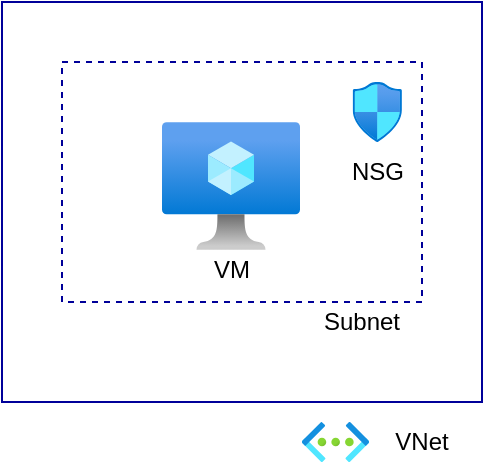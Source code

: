 <mxfile>
    <diagram id="ZZr83t1Dqxuq7CcLl1by" name="ページ1">
        <mxGraphModel dx="511" dy="395" grid="1" gridSize="10" guides="1" tooltips="1" connect="1" arrows="1" fold="1" page="1" pageScale="1" pageWidth="827" pageHeight="1169" math="0" shadow="0">
            <root>
                <mxCell id="0"/>
                <mxCell id="1" parent="0"/>
                <mxCell id="2" value="" style="rounded=0;whiteSpace=wrap;html=1;strokeColor=#000099;" vertex="1" parent="1">
                    <mxGeometry x="280" y="200" width="240" height="200" as="geometry"/>
                </mxCell>
                <mxCell id="3" value="" style="rounded=0;whiteSpace=wrap;html=1;strokeColor=#000099;dashed=1;" vertex="1" parent="1">
                    <mxGeometry x="310" y="230" width="180" height="120" as="geometry"/>
                </mxCell>
                <mxCell id="4" value="VNet" style="text;html=1;strokeColor=none;fillColor=none;align=center;verticalAlign=middle;whiteSpace=wrap;rounded=0;dashed=1;" vertex="1" parent="1">
                    <mxGeometry x="460" y="410" width="60" height="20" as="geometry"/>
                </mxCell>
                <mxCell id="5" value="Subnet" style="text;html=1;strokeColor=none;fillColor=none;align=center;verticalAlign=middle;whiteSpace=wrap;rounded=0;dashed=1;" vertex="1" parent="1">
                    <mxGeometry x="430" y="350" width="60" height="20" as="geometry"/>
                </mxCell>
                <mxCell id="6" value="" style="aspect=fixed;html=1;points=[];align=center;image;fontSize=12;image=img/lib/azure2/networking/Virtual_Networks.svg;dashed=1;strokeColor=#000099;" vertex="1" parent="1">
                    <mxGeometry x="430" y="410" width="33.5" height="20" as="geometry"/>
                </mxCell>
                <mxCell id="7" value="" style="aspect=fixed;html=1;points=[];align=center;image;fontSize=12;image=img/lib/azure2/networking/Network_Security_Groups.svg;dashed=1;strokeColor=#000099;" vertex="1" parent="1">
                    <mxGeometry x="455.28" y="240" width="24.72" height="30" as="geometry"/>
                </mxCell>
                <mxCell id="8" value="" style="aspect=fixed;html=1;points=[];align=center;image;fontSize=12;image=img/lib/azure2/compute/Virtual_Machine.svg;dashed=1;strokeColor=#000099;" vertex="1" parent="1">
                    <mxGeometry x="360" y="260" width="69" height="64" as="geometry"/>
                </mxCell>
                <mxCell id="9" value="VM" style="text;html=1;strokeColor=none;fillColor=none;align=center;verticalAlign=middle;whiteSpace=wrap;rounded=0;dashed=1;" vertex="1" parent="1">
                    <mxGeometry x="364.5" y="324" width="60" height="20" as="geometry"/>
                </mxCell>
                <mxCell id="10" value="NSG" style="text;html=1;strokeColor=none;fillColor=none;align=center;verticalAlign=middle;whiteSpace=wrap;rounded=0;dashed=1;" vertex="1" parent="1">
                    <mxGeometry x="437.64" y="275" width="60" height="20" as="geometry"/>
                </mxCell>
            </root>
        </mxGraphModel>
    </diagram>
</mxfile>